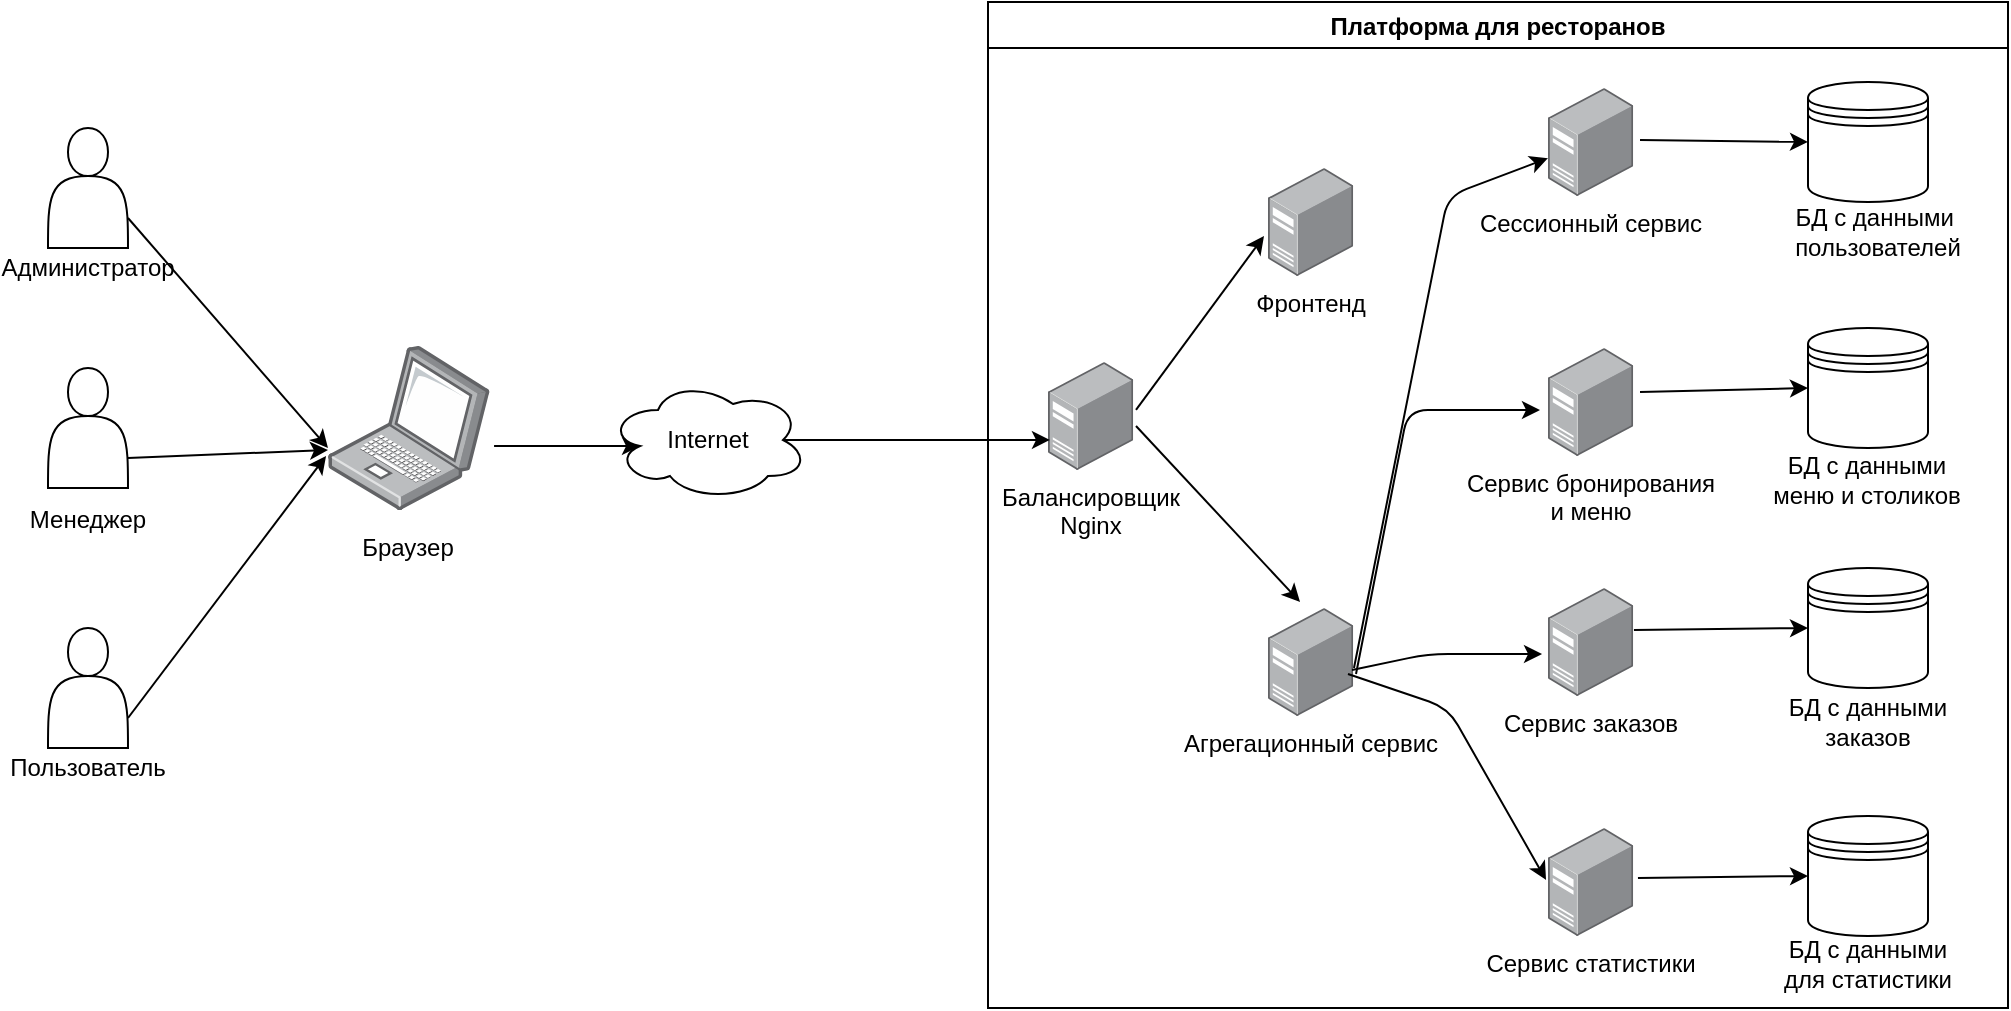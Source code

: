 <mxfile version="14.5.1" type="device"><diagram id="2UY_C8fXypC3BSleuvCv" name="Page-1"><mxGraphModel dx="1422" dy="762" grid="1" gridSize="10" guides="1" tooltips="1" connect="1" arrows="1" fold="1" page="1" pageScale="1" pageWidth="827" pageHeight="1169" math="0" shadow="0"><root><mxCell id="0"/><mxCell id="1" parent="0"/><mxCell id="2NU1x_-sSz_XqU4MNBGs-9" style="edgeStyle=none;rounded=0;orthogonalLoop=1;jettySize=auto;html=1;exitX=1;exitY=0.75;exitDx=0;exitDy=0;entryX=0;entryY=0.634;entryDx=0;entryDy=0;entryPerimeter=0;strokeColor=#000000;" edge="1" parent="1" source="2NU1x_-sSz_XqU4MNBGs-1" target="2NU1x_-sSz_XqU4MNBGs-5"><mxGeometry relative="1" as="geometry"/></mxCell><mxCell id="2NU1x_-sSz_XqU4MNBGs-1" value="" style="shape=actor;whiteSpace=wrap;html=1;" vertex="1" parent="1"><mxGeometry x="70" y="230" width="40" height="60" as="geometry"/></mxCell><mxCell id="2NU1x_-sSz_XqU4MNBGs-10" style="edgeStyle=none;rounded=0;orthogonalLoop=1;jettySize=auto;html=1;exitX=1;exitY=0.75;exitDx=0;exitDy=0;entryX=-0.012;entryY=0.671;entryDx=0;entryDy=0;entryPerimeter=0;strokeColor=#000000;" edge="1" parent="1" source="2NU1x_-sSz_XqU4MNBGs-2" target="2NU1x_-sSz_XqU4MNBGs-5"><mxGeometry relative="1" as="geometry"/></mxCell><mxCell id="2NU1x_-sSz_XqU4MNBGs-2" value="" style="shape=actor;whiteSpace=wrap;html=1;" vertex="1" parent="1"><mxGeometry x="70" y="360" width="40" height="60" as="geometry"/></mxCell><mxCell id="2NU1x_-sSz_XqU4MNBGs-8" style="rounded=0;orthogonalLoop=1;jettySize=auto;html=1;exitX=1;exitY=0.75;exitDx=0;exitDy=0;" edge="1" parent="1" source="2NU1x_-sSz_XqU4MNBGs-3"><mxGeometry relative="1" as="geometry"><mxPoint x="210" y="270" as="targetPoint"/></mxGeometry></mxCell><mxCell id="2NU1x_-sSz_XqU4MNBGs-3" value="" style="shape=actor;whiteSpace=wrap;html=1;" vertex="1" parent="1"><mxGeometry x="70" y="110" width="40" height="60" as="geometry"/></mxCell><mxCell id="2NU1x_-sSz_XqU4MNBGs-4" value="Платформа для ресторанов" style="swimlane;" vertex="1" parent="1"><mxGeometry x="540" y="47" width="510" height="503" as="geometry"/></mxCell><mxCell id="2NU1x_-sSz_XqU4MNBGs-7" value="Балансировщик&lt;br&gt;Nginx" style="points=[];aspect=fixed;html=1;align=center;shadow=0;dashed=0;image;image=img/lib/allied_telesis/computer_and_terminals/Server_Desktop.svg;" vertex="1" parent="2NU1x_-sSz_XqU4MNBGs-4"><mxGeometry x="30" y="180" width="42.6" height="54" as="geometry"/></mxCell><mxCell id="2NU1x_-sSz_XqU4MNBGs-13" value="Фронтенд" style="points=[];aspect=fixed;html=1;align=center;shadow=0;dashed=0;image;image=img/lib/allied_telesis/computer_and_terminals/Server_Desktop.svg;" vertex="1" parent="2NU1x_-sSz_XqU4MNBGs-4"><mxGeometry x="140" y="83" width="42.6" height="54" as="geometry"/></mxCell><mxCell id="2NU1x_-sSz_XqU4MNBGs-14" value="Сессионный сервис" style="points=[];aspect=fixed;html=1;align=center;shadow=0;dashed=0;image;image=img/lib/allied_telesis/computer_and_terminals/Server_Desktop.svg;" vertex="1" parent="2NU1x_-sSz_XqU4MNBGs-4"><mxGeometry x="280" y="43" width="42.6" height="54" as="geometry"/></mxCell><mxCell id="2NU1x_-sSz_XqU4MNBGs-15" value="Сервис бронирования &lt;br&gt;и меню" style="points=[];aspect=fixed;html=1;align=center;shadow=0;dashed=0;image;image=img/lib/allied_telesis/computer_and_terminals/Server_Desktop.svg;" vertex="1" parent="2NU1x_-sSz_XqU4MNBGs-4"><mxGeometry x="280" y="173" width="42.6" height="54" as="geometry"/></mxCell><mxCell id="2NU1x_-sSz_XqU4MNBGs-16" value="Сервис заказов" style="points=[];aspect=fixed;html=1;align=center;shadow=0;dashed=0;image;image=img/lib/allied_telesis/computer_and_terminals/Server_Desktop.svg;" vertex="1" parent="2NU1x_-sSz_XqU4MNBGs-4"><mxGeometry x="280" y="293" width="42.6" height="54" as="geometry"/></mxCell><mxCell id="2NU1x_-sSz_XqU4MNBGs-17" value="Сервис статистики" style="points=[];aspect=fixed;html=1;align=center;shadow=0;dashed=0;image;image=img/lib/allied_telesis/computer_and_terminals/Server_Desktop.svg;" vertex="1" parent="2NU1x_-sSz_XqU4MNBGs-4"><mxGeometry x="280" y="413" width="42.6" height="54" as="geometry"/></mxCell><mxCell id="2NU1x_-sSz_XqU4MNBGs-18" value="Агрегационный сервис" style="points=[];aspect=fixed;html=1;align=center;shadow=0;dashed=0;image;image=img/lib/allied_telesis/computer_and_terminals/Server_Desktop.svg;" vertex="1" parent="2NU1x_-sSz_XqU4MNBGs-4"><mxGeometry x="140" y="303" width="42.6" height="54" as="geometry"/></mxCell><mxCell id="2NU1x_-sSz_XqU4MNBGs-19" value="" style="endArrow=classic;html=1;strokeColor=#000000;exitX=1.033;exitY=0.444;exitDx=0;exitDy=0;exitPerimeter=0;entryX=-0.047;entryY=0.63;entryDx=0;entryDy=0;entryPerimeter=0;" edge="1" parent="2NU1x_-sSz_XqU4MNBGs-4" source="2NU1x_-sSz_XqU4MNBGs-7" target="2NU1x_-sSz_XqU4MNBGs-13"><mxGeometry width="50" height="50" relative="1" as="geometry"><mxPoint x="60" y="403" as="sourcePoint"/><mxPoint x="110" y="353" as="targetPoint"/></mxGeometry></mxCell><mxCell id="2NU1x_-sSz_XqU4MNBGs-20" value="" style="endArrow=classic;html=1;strokeColor=#000000;exitX=1.033;exitY=0.593;exitDx=0;exitDy=0;exitPerimeter=0;entryX=0.376;entryY=-0.056;entryDx=0;entryDy=0;entryPerimeter=0;" edge="1" parent="2NU1x_-sSz_XqU4MNBGs-4" source="2NU1x_-sSz_XqU4MNBGs-7" target="2NU1x_-sSz_XqU4MNBGs-18"><mxGeometry width="50" height="50" relative="1" as="geometry"><mxPoint x="-180" y="483" as="sourcePoint"/><mxPoint x="-130" y="433" as="targetPoint"/></mxGeometry></mxCell><mxCell id="2NU1x_-sSz_XqU4MNBGs-21" value="" style="endArrow=classic;html=1;strokeColor=#000000;exitX=1.009;exitY=0.556;exitDx=0;exitDy=0;exitPerimeter=0;" edge="1" parent="2NU1x_-sSz_XqU4MNBGs-4" source="2NU1x_-sSz_XqU4MNBGs-18" target="2NU1x_-sSz_XqU4MNBGs-14"><mxGeometry width="50" height="50" relative="1" as="geometry"><mxPoint x="-310" y="463" as="sourcePoint"/><mxPoint x="-260" y="413" as="targetPoint"/><Array as="points"><mxPoint x="230" y="97"/></Array></mxGeometry></mxCell><mxCell id="2NU1x_-sSz_XqU4MNBGs-22" value="" style="endArrow=classic;html=1;strokeColor=#000000;exitX=1.033;exitY=0.611;exitDx=0;exitDy=0;exitPerimeter=0;entryX=-0.094;entryY=0.574;entryDx=0;entryDy=0;entryPerimeter=0;" edge="1" parent="2NU1x_-sSz_XqU4MNBGs-4" source="2NU1x_-sSz_XqU4MNBGs-18" target="2NU1x_-sSz_XqU4MNBGs-15"><mxGeometry width="50" height="50" relative="1" as="geometry"><mxPoint x="192.983" y="343.024" as="sourcePoint"/><mxPoint x="290" y="88.066" as="targetPoint"/><Array as="points"><mxPoint x="210" y="204"/></Array></mxGeometry></mxCell><mxCell id="2NU1x_-sSz_XqU4MNBGs-23" value="" style="endArrow=classic;html=1;strokeColor=#000000;exitX=0.986;exitY=0.574;exitDx=0;exitDy=0;exitPerimeter=0;entryX=-0.07;entryY=0.611;entryDx=0;entryDy=0;entryPerimeter=0;" edge="1" parent="2NU1x_-sSz_XqU4MNBGs-4" source="2NU1x_-sSz_XqU4MNBGs-18" target="2NU1x_-sSz_XqU4MNBGs-16"><mxGeometry width="50" height="50" relative="1" as="geometry"><mxPoint x="194.006" y="345.994" as="sourcePoint"/><mxPoint x="285.996" y="213.996" as="targetPoint"/><Array as="points"><mxPoint x="220" y="326"/></Array></mxGeometry></mxCell><mxCell id="2NU1x_-sSz_XqU4MNBGs-24" value="" style="endArrow=classic;html=1;strokeColor=#000000;exitX=0.939;exitY=0.611;exitDx=0;exitDy=0;exitPerimeter=0;entryX=-0.023;entryY=0.481;entryDx=0;entryDy=0;entryPerimeter=0;" edge="1" parent="2NU1x_-sSz_XqU4MNBGs-4" source="2NU1x_-sSz_XqU4MNBGs-18" target="2NU1x_-sSz_XqU4MNBGs-17"><mxGeometry width="50" height="50" relative="1" as="geometry"><mxPoint x="192.004" y="343.996" as="sourcePoint"/><mxPoint x="287.018" y="335.994" as="targetPoint"/><Array as="points"><mxPoint x="230" y="353"/></Array></mxGeometry></mxCell><mxCell id="2NU1x_-sSz_XqU4MNBGs-25" value="" style="shape=datastore;whiteSpace=wrap;html=1;" vertex="1" parent="2NU1x_-sSz_XqU4MNBGs-4"><mxGeometry x="410" y="40" width="60" height="60" as="geometry"/></mxCell><mxCell id="2NU1x_-sSz_XqU4MNBGs-26" value="" style="shape=datastore;whiteSpace=wrap;html=1;" vertex="1" parent="2NU1x_-sSz_XqU4MNBGs-4"><mxGeometry x="410" y="163" width="60" height="60" as="geometry"/></mxCell><mxCell id="2NU1x_-sSz_XqU4MNBGs-27" value="" style="shape=datastore;whiteSpace=wrap;html=1;" vertex="1" parent="2NU1x_-sSz_XqU4MNBGs-4"><mxGeometry x="410" y="283" width="60" height="60" as="geometry"/></mxCell><mxCell id="2NU1x_-sSz_XqU4MNBGs-28" value="" style="shape=datastore;whiteSpace=wrap;html=1;" vertex="1" parent="2NU1x_-sSz_XqU4MNBGs-4"><mxGeometry x="410" y="407" width="60" height="60" as="geometry"/></mxCell><mxCell id="2NU1x_-sSz_XqU4MNBGs-30" value="" style="endArrow=classic;html=1;strokeColor=#000000;entryX=0;entryY=0.5;entryDx=0;entryDy=0;exitX=1.08;exitY=0.481;exitDx=0;exitDy=0;exitPerimeter=0;" edge="1" parent="2NU1x_-sSz_XqU4MNBGs-4" source="2NU1x_-sSz_XqU4MNBGs-14" target="2NU1x_-sSz_XqU4MNBGs-25"><mxGeometry width="50" height="50" relative="1" as="geometry"><mxPoint x="-130" y="483" as="sourcePoint"/><mxPoint x="-80" y="433" as="targetPoint"/></mxGeometry></mxCell><mxCell id="2NU1x_-sSz_XqU4MNBGs-31" value="" style="endArrow=classic;html=1;strokeColor=#000000;entryX=0;entryY=0.5;entryDx=0;entryDy=0;exitX=1.056;exitY=0.463;exitDx=0;exitDy=0;exitPerimeter=0;" edge="1" parent="2NU1x_-sSz_XqU4MNBGs-4" source="2NU1x_-sSz_XqU4MNBGs-17" target="2NU1x_-sSz_XqU4MNBGs-28"><mxGeometry width="50" height="50" relative="1" as="geometry"><mxPoint x="-130" y="483" as="sourcePoint"/><mxPoint x="-80" y="433" as="targetPoint"/></mxGeometry></mxCell><mxCell id="2NU1x_-sSz_XqU4MNBGs-32" value="" style="endArrow=classic;html=1;strokeColor=#000000;entryX=0;entryY=0.5;entryDx=0;entryDy=0;exitX=1.009;exitY=0.389;exitDx=0;exitDy=0;exitPerimeter=0;" edge="1" parent="2NU1x_-sSz_XqU4MNBGs-4" source="2NU1x_-sSz_XqU4MNBGs-16" target="2NU1x_-sSz_XqU4MNBGs-27"><mxGeometry width="50" height="50" relative="1" as="geometry"><mxPoint x="-130" y="483" as="sourcePoint"/><mxPoint x="-80" y="433" as="targetPoint"/></mxGeometry></mxCell><mxCell id="2NU1x_-sSz_XqU4MNBGs-29" value="" style="endArrow=classic;html=1;strokeColor=#000000;entryX=0;entryY=0.5;entryDx=0;entryDy=0;exitX=1.08;exitY=0.407;exitDx=0;exitDy=0;exitPerimeter=0;" edge="1" parent="2NU1x_-sSz_XqU4MNBGs-4" source="2NU1x_-sSz_XqU4MNBGs-15" target="2NU1x_-sSz_XqU4MNBGs-26"><mxGeometry width="50" height="50" relative="1" as="geometry"><mxPoint x="-140" y="473" as="sourcePoint"/><mxPoint x="-90" y="423" as="targetPoint"/></mxGeometry></mxCell><mxCell id="2NU1x_-sSz_XqU4MNBGs-36" value="БД с данными&amp;nbsp; пользователей" style="text;html=1;strokeColor=none;fillColor=none;align=center;verticalAlign=middle;whiteSpace=wrap;rounded=0;" vertex="1" parent="2NU1x_-sSz_XqU4MNBGs-4"><mxGeometry x="420" y="105" width="50" height="20" as="geometry"/></mxCell><mxCell id="2NU1x_-sSz_XqU4MNBGs-35" value="БД с данными меню и столиков" style="text;html=1;strokeColor=none;fillColor=none;align=center;verticalAlign=middle;whiteSpace=wrap;rounded=0;" vertex="1" parent="2NU1x_-sSz_XqU4MNBGs-4"><mxGeometry x="390.43" y="229" width="99.15" height="20" as="geometry"/></mxCell><mxCell id="2NU1x_-sSz_XqU4MNBGs-34" value="БД с данными заказов" style="text;html=1;strokeColor=none;fillColor=none;align=center;verticalAlign=middle;whiteSpace=wrap;rounded=0;" vertex="1" parent="2NU1x_-sSz_XqU4MNBGs-4"><mxGeometry x="395.22" y="350" width="89.58" height="20" as="geometry"/></mxCell><mxCell id="2NU1x_-sSz_XqU4MNBGs-33" value="БД с данными для статистики" style="text;html=1;strokeColor=none;fillColor=none;align=center;verticalAlign=middle;whiteSpace=wrap;rounded=0;" vertex="1" parent="2NU1x_-sSz_XqU4MNBGs-4"><mxGeometry x="395" y="471" width="90" height="20" as="geometry"/></mxCell><mxCell id="2NU1x_-sSz_XqU4MNBGs-5" value="" style="points=[];aspect=fixed;html=1;align=center;shadow=0;dashed=0;image;image=img/lib/allied_telesis/computer_and_terminals/Laptop.svg;" vertex="1" parent="1"><mxGeometry x="210" y="219" width="80.85" height="82" as="geometry"/></mxCell><mxCell id="2NU1x_-sSz_XqU4MNBGs-11" style="edgeStyle=none;rounded=0;orthogonalLoop=1;jettySize=auto;html=1;exitX=1.027;exitY=0.61;exitDx=0;exitDy=0;exitPerimeter=0;strokeColor=#000000;entryX=0.16;entryY=0.55;entryDx=0;entryDy=0;entryPerimeter=0;" edge="1" parent="1" source="2NU1x_-sSz_XqU4MNBGs-5" target="2NU1x_-sSz_XqU4MNBGs-6"><mxGeometry relative="1" as="geometry"><mxPoint x="270" y="110" as="targetPoint"/></mxGeometry></mxCell><mxCell id="2NU1x_-sSz_XqU4MNBGs-12" style="edgeStyle=none;rounded=0;orthogonalLoop=1;jettySize=auto;html=1;exitX=0.875;exitY=0.5;exitDx=0;exitDy=0;exitPerimeter=0;entryX=0.023;entryY=0.722;entryDx=0;entryDy=0;entryPerimeter=0;strokeColor=#000000;" edge="1" parent="1" source="2NU1x_-sSz_XqU4MNBGs-6" target="2NU1x_-sSz_XqU4MNBGs-7"><mxGeometry relative="1" as="geometry"/></mxCell><mxCell id="2NU1x_-sSz_XqU4MNBGs-6" value="Internet" style="ellipse;shape=cloud;whiteSpace=wrap;html=1;align=center;" vertex="1" parent="1"><mxGeometry x="350" y="236" width="100" height="60" as="geometry"/></mxCell><mxCell id="2NU1x_-sSz_XqU4MNBGs-37" value="Пользователь" style="text;html=1;strokeColor=none;fillColor=none;align=center;verticalAlign=middle;whiteSpace=wrap;rounded=0;" vertex="1" parent="1"><mxGeometry x="70" y="420" width="40" height="20" as="geometry"/></mxCell><mxCell id="2NU1x_-sSz_XqU4MNBGs-38" value="Менеджер" style="text;html=1;strokeColor=none;fillColor=none;align=center;verticalAlign=middle;whiteSpace=wrap;rounded=0;" vertex="1" parent="1"><mxGeometry x="70" y="296" width="40" height="20" as="geometry"/></mxCell><mxCell id="2NU1x_-sSz_XqU4MNBGs-39" value="Администратор" style="text;html=1;strokeColor=none;fillColor=none;align=center;verticalAlign=middle;whiteSpace=wrap;rounded=0;" vertex="1" parent="1"><mxGeometry x="70" y="170" width="40" height="20" as="geometry"/></mxCell><mxCell id="2NU1x_-sSz_XqU4MNBGs-41" value="Браузер" style="text;html=1;strokeColor=none;fillColor=none;align=center;verticalAlign=middle;whiteSpace=wrap;rounded=0;" vertex="1" parent="1"><mxGeometry x="230" y="310" width="40" height="20" as="geometry"/></mxCell></root></mxGraphModel></diagram></mxfile>